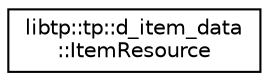digraph "Graphical Class Hierarchy"
{
 // LATEX_PDF_SIZE
  edge [fontname="Helvetica",fontsize="10",labelfontname="Helvetica",labelfontsize="10"];
  node [fontname="Helvetica",fontsize="10",shape=record];
  rankdir="LR";
  Node0 [label="libtp::tp::d_item_data\l::ItemResource",height=0.2,width=0.4,color="black", fillcolor="white", style="filled",URL="$d5/d8c/structlibtp_1_1tp_1_1d__item__data_1_1ItemResource.html",tooltip=" "];
}
